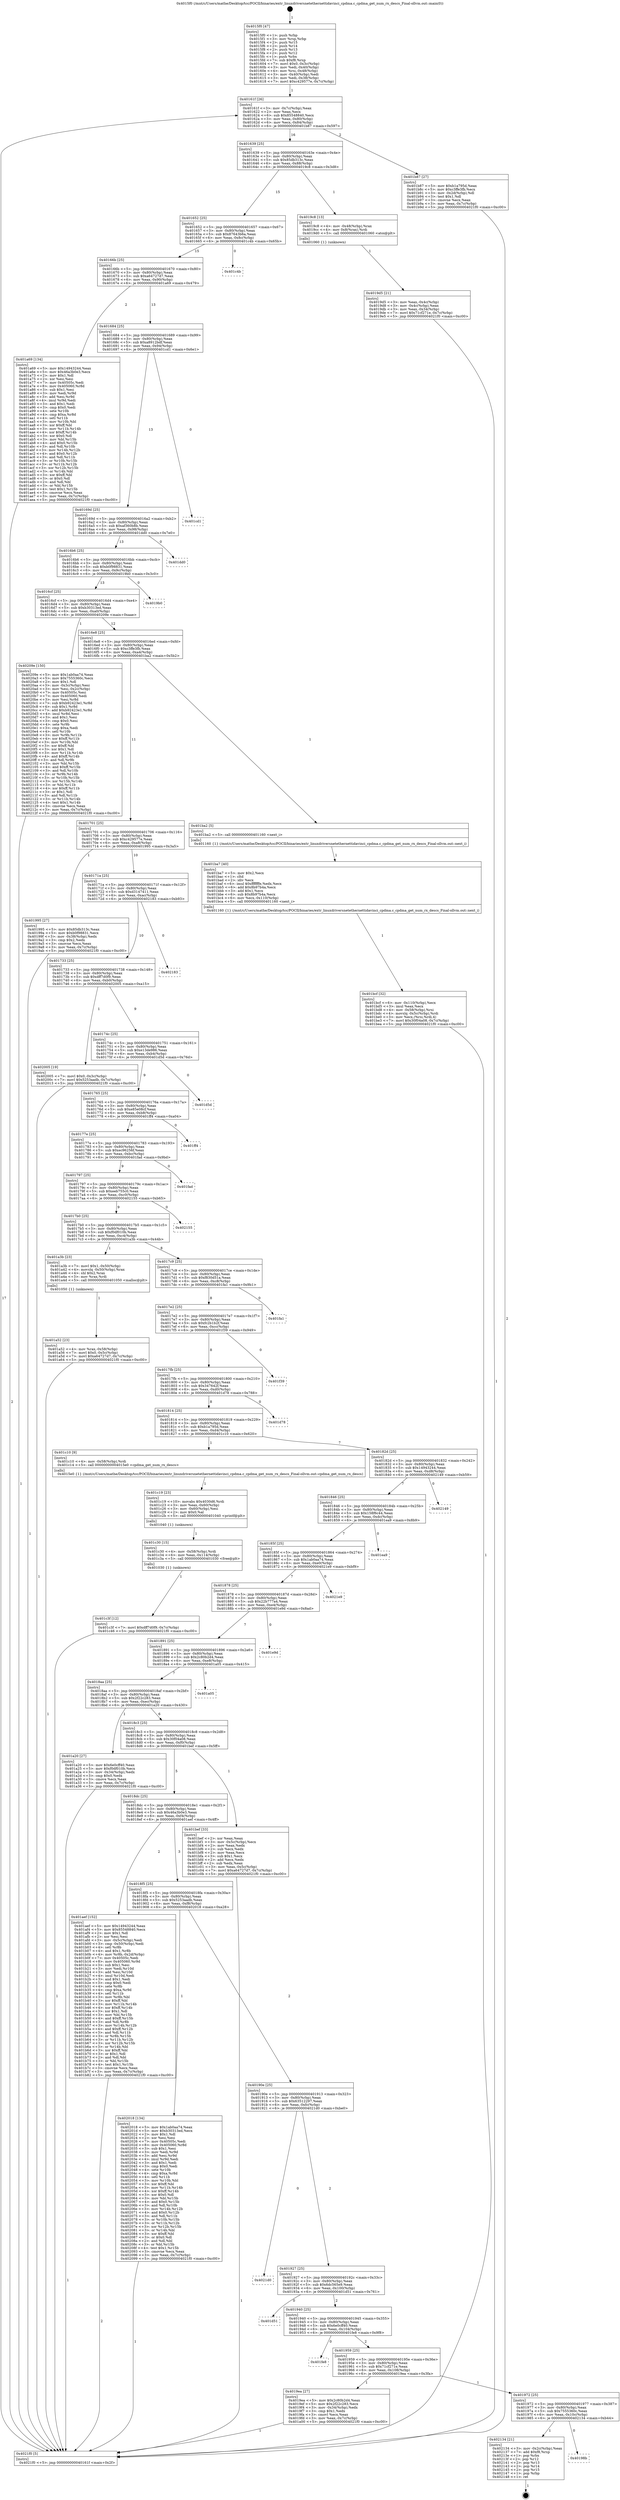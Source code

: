 digraph "0x4015f0" {
  label = "0x4015f0 (/mnt/c/Users/mathe/Desktop/tcc/POCII/binaries/extr_linuxdriversnetethernettidavinci_cpdma.c_cpdma_get_num_rx_descs_Final-ollvm.out::main(0))"
  labelloc = "t"
  node[shape=record]

  Entry [label="",width=0.3,height=0.3,shape=circle,fillcolor=black,style=filled]
  "0x40161f" [label="{
     0x40161f [26]\l
     | [instrs]\l
     &nbsp;&nbsp;0x40161f \<+3\>: mov -0x7c(%rbp),%eax\l
     &nbsp;&nbsp;0x401622 \<+2\>: mov %eax,%ecx\l
     &nbsp;&nbsp;0x401624 \<+6\>: sub $0x85548840,%ecx\l
     &nbsp;&nbsp;0x40162a \<+3\>: mov %eax,-0x80(%rbp)\l
     &nbsp;&nbsp;0x40162d \<+6\>: mov %ecx,-0x84(%rbp)\l
     &nbsp;&nbsp;0x401633 \<+6\>: je 0000000000401b87 \<main+0x597\>\l
  }"]
  "0x401b87" [label="{
     0x401b87 [27]\l
     | [instrs]\l
     &nbsp;&nbsp;0x401b87 \<+5\>: mov $0xb1a795d,%eax\l
     &nbsp;&nbsp;0x401b8c \<+5\>: mov $0xc3ffe3fb,%ecx\l
     &nbsp;&nbsp;0x401b91 \<+3\>: mov -0x2d(%rbp),%dl\l
     &nbsp;&nbsp;0x401b94 \<+3\>: test $0x1,%dl\l
     &nbsp;&nbsp;0x401b97 \<+3\>: cmovne %ecx,%eax\l
     &nbsp;&nbsp;0x401b9a \<+3\>: mov %eax,-0x7c(%rbp)\l
     &nbsp;&nbsp;0x401b9d \<+5\>: jmp 00000000004021f0 \<main+0xc00\>\l
  }"]
  "0x401639" [label="{
     0x401639 [25]\l
     | [instrs]\l
     &nbsp;&nbsp;0x401639 \<+5\>: jmp 000000000040163e \<main+0x4e\>\l
     &nbsp;&nbsp;0x40163e \<+3\>: mov -0x80(%rbp),%eax\l
     &nbsp;&nbsp;0x401641 \<+5\>: sub $0x85db313c,%eax\l
     &nbsp;&nbsp;0x401646 \<+6\>: mov %eax,-0x88(%rbp)\l
     &nbsp;&nbsp;0x40164c \<+6\>: je 00000000004019c8 \<main+0x3d8\>\l
  }"]
  Exit [label="",width=0.3,height=0.3,shape=circle,fillcolor=black,style=filled,peripheries=2]
  "0x4019c8" [label="{
     0x4019c8 [13]\l
     | [instrs]\l
     &nbsp;&nbsp;0x4019c8 \<+4\>: mov -0x48(%rbp),%rax\l
     &nbsp;&nbsp;0x4019cc \<+4\>: mov 0x8(%rax),%rdi\l
     &nbsp;&nbsp;0x4019d0 \<+5\>: call 0000000000401060 \<atoi@plt\>\l
     | [calls]\l
     &nbsp;&nbsp;0x401060 \{1\} (unknown)\l
  }"]
  "0x401652" [label="{
     0x401652 [25]\l
     | [instrs]\l
     &nbsp;&nbsp;0x401652 \<+5\>: jmp 0000000000401657 \<main+0x67\>\l
     &nbsp;&nbsp;0x401657 \<+3\>: mov -0x80(%rbp),%eax\l
     &nbsp;&nbsp;0x40165a \<+5\>: sub $0x87643b6a,%eax\l
     &nbsp;&nbsp;0x40165f \<+6\>: mov %eax,-0x8c(%rbp)\l
     &nbsp;&nbsp;0x401665 \<+6\>: je 0000000000401c4b \<main+0x65b\>\l
  }"]
  "0x40198b" [label="{
     0x40198b\l
  }", style=dashed]
  "0x401c4b" [label="{
     0x401c4b\l
  }", style=dashed]
  "0x40166b" [label="{
     0x40166b [25]\l
     | [instrs]\l
     &nbsp;&nbsp;0x40166b \<+5\>: jmp 0000000000401670 \<main+0x80\>\l
     &nbsp;&nbsp;0x401670 \<+3\>: mov -0x80(%rbp),%eax\l
     &nbsp;&nbsp;0x401673 \<+5\>: sub $0xa64727d7,%eax\l
     &nbsp;&nbsp;0x401678 \<+6\>: mov %eax,-0x90(%rbp)\l
     &nbsp;&nbsp;0x40167e \<+6\>: je 0000000000401a69 \<main+0x479\>\l
  }"]
  "0x402134" [label="{
     0x402134 [21]\l
     | [instrs]\l
     &nbsp;&nbsp;0x402134 \<+3\>: mov -0x2c(%rbp),%eax\l
     &nbsp;&nbsp;0x402137 \<+7\>: add $0xf8,%rsp\l
     &nbsp;&nbsp;0x40213e \<+1\>: pop %rbx\l
     &nbsp;&nbsp;0x40213f \<+2\>: pop %r12\l
     &nbsp;&nbsp;0x402141 \<+2\>: pop %r13\l
     &nbsp;&nbsp;0x402143 \<+2\>: pop %r14\l
     &nbsp;&nbsp;0x402145 \<+2\>: pop %r15\l
     &nbsp;&nbsp;0x402147 \<+1\>: pop %rbp\l
     &nbsp;&nbsp;0x402148 \<+1\>: ret\l
  }"]
  "0x401a69" [label="{
     0x401a69 [134]\l
     | [instrs]\l
     &nbsp;&nbsp;0x401a69 \<+5\>: mov $0x14943244,%eax\l
     &nbsp;&nbsp;0x401a6e \<+5\>: mov $0x46a3b0e3,%ecx\l
     &nbsp;&nbsp;0x401a73 \<+2\>: mov $0x1,%dl\l
     &nbsp;&nbsp;0x401a75 \<+2\>: xor %esi,%esi\l
     &nbsp;&nbsp;0x401a77 \<+7\>: mov 0x40505c,%edi\l
     &nbsp;&nbsp;0x401a7e \<+8\>: mov 0x405060,%r8d\l
     &nbsp;&nbsp;0x401a86 \<+3\>: sub $0x1,%esi\l
     &nbsp;&nbsp;0x401a89 \<+3\>: mov %edi,%r9d\l
     &nbsp;&nbsp;0x401a8c \<+3\>: add %esi,%r9d\l
     &nbsp;&nbsp;0x401a8f \<+4\>: imul %r9d,%edi\l
     &nbsp;&nbsp;0x401a93 \<+3\>: and $0x1,%edi\l
     &nbsp;&nbsp;0x401a96 \<+3\>: cmp $0x0,%edi\l
     &nbsp;&nbsp;0x401a99 \<+4\>: sete %r10b\l
     &nbsp;&nbsp;0x401a9d \<+4\>: cmp $0xa,%r8d\l
     &nbsp;&nbsp;0x401aa1 \<+4\>: setl %r11b\l
     &nbsp;&nbsp;0x401aa5 \<+3\>: mov %r10b,%bl\l
     &nbsp;&nbsp;0x401aa8 \<+3\>: xor $0xff,%bl\l
     &nbsp;&nbsp;0x401aab \<+3\>: mov %r11b,%r14b\l
     &nbsp;&nbsp;0x401aae \<+4\>: xor $0xff,%r14b\l
     &nbsp;&nbsp;0x401ab2 \<+3\>: xor $0x0,%dl\l
     &nbsp;&nbsp;0x401ab5 \<+3\>: mov %bl,%r15b\l
     &nbsp;&nbsp;0x401ab8 \<+4\>: and $0x0,%r15b\l
     &nbsp;&nbsp;0x401abc \<+3\>: and %dl,%r10b\l
     &nbsp;&nbsp;0x401abf \<+3\>: mov %r14b,%r12b\l
     &nbsp;&nbsp;0x401ac2 \<+4\>: and $0x0,%r12b\l
     &nbsp;&nbsp;0x401ac6 \<+3\>: and %dl,%r11b\l
     &nbsp;&nbsp;0x401ac9 \<+3\>: or %r10b,%r15b\l
     &nbsp;&nbsp;0x401acc \<+3\>: or %r11b,%r12b\l
     &nbsp;&nbsp;0x401acf \<+3\>: xor %r12b,%r15b\l
     &nbsp;&nbsp;0x401ad2 \<+3\>: or %r14b,%bl\l
     &nbsp;&nbsp;0x401ad5 \<+3\>: xor $0xff,%bl\l
     &nbsp;&nbsp;0x401ad8 \<+3\>: or $0x0,%dl\l
     &nbsp;&nbsp;0x401adb \<+2\>: and %dl,%bl\l
     &nbsp;&nbsp;0x401add \<+3\>: or %bl,%r15b\l
     &nbsp;&nbsp;0x401ae0 \<+4\>: test $0x1,%r15b\l
     &nbsp;&nbsp;0x401ae4 \<+3\>: cmovne %ecx,%eax\l
     &nbsp;&nbsp;0x401ae7 \<+3\>: mov %eax,-0x7c(%rbp)\l
     &nbsp;&nbsp;0x401aea \<+5\>: jmp 00000000004021f0 \<main+0xc00\>\l
  }"]
  "0x401684" [label="{
     0x401684 [25]\l
     | [instrs]\l
     &nbsp;&nbsp;0x401684 \<+5\>: jmp 0000000000401689 \<main+0x99\>\l
     &nbsp;&nbsp;0x401689 \<+3\>: mov -0x80(%rbp),%eax\l
     &nbsp;&nbsp;0x40168c \<+5\>: sub $0xa8912bdf,%eax\l
     &nbsp;&nbsp;0x401691 \<+6\>: mov %eax,-0x94(%rbp)\l
     &nbsp;&nbsp;0x401697 \<+6\>: je 0000000000401cd1 \<main+0x6e1\>\l
  }"]
  "0x401c3f" [label="{
     0x401c3f [12]\l
     | [instrs]\l
     &nbsp;&nbsp;0x401c3f \<+7\>: movl $0xdff7d0f9,-0x7c(%rbp)\l
     &nbsp;&nbsp;0x401c46 \<+5\>: jmp 00000000004021f0 \<main+0xc00\>\l
  }"]
  "0x401cd1" [label="{
     0x401cd1\l
  }", style=dashed]
  "0x40169d" [label="{
     0x40169d [25]\l
     | [instrs]\l
     &nbsp;&nbsp;0x40169d \<+5\>: jmp 00000000004016a2 \<main+0xb2\>\l
     &nbsp;&nbsp;0x4016a2 \<+3\>: mov -0x80(%rbp),%eax\l
     &nbsp;&nbsp;0x4016a5 \<+5\>: sub $0xaf360b8b,%eax\l
     &nbsp;&nbsp;0x4016aa \<+6\>: mov %eax,-0x98(%rbp)\l
     &nbsp;&nbsp;0x4016b0 \<+6\>: je 0000000000401dd0 \<main+0x7e0\>\l
  }"]
  "0x401c30" [label="{
     0x401c30 [15]\l
     | [instrs]\l
     &nbsp;&nbsp;0x401c30 \<+4\>: mov -0x58(%rbp),%rdi\l
     &nbsp;&nbsp;0x401c34 \<+6\>: mov %eax,-0x114(%rbp)\l
     &nbsp;&nbsp;0x401c3a \<+5\>: call 0000000000401030 \<free@plt\>\l
     | [calls]\l
     &nbsp;&nbsp;0x401030 \{1\} (unknown)\l
  }"]
  "0x401dd0" [label="{
     0x401dd0\l
  }", style=dashed]
  "0x4016b6" [label="{
     0x4016b6 [25]\l
     | [instrs]\l
     &nbsp;&nbsp;0x4016b6 \<+5\>: jmp 00000000004016bb \<main+0xcb\>\l
     &nbsp;&nbsp;0x4016bb \<+3\>: mov -0x80(%rbp),%eax\l
     &nbsp;&nbsp;0x4016be \<+5\>: sub $0xb0f98831,%eax\l
     &nbsp;&nbsp;0x4016c3 \<+6\>: mov %eax,-0x9c(%rbp)\l
     &nbsp;&nbsp;0x4016c9 \<+6\>: je 00000000004019b0 \<main+0x3c0\>\l
  }"]
  "0x401c19" [label="{
     0x401c19 [23]\l
     | [instrs]\l
     &nbsp;&nbsp;0x401c19 \<+10\>: movabs $0x4030d6,%rdi\l
     &nbsp;&nbsp;0x401c23 \<+3\>: mov %eax,-0x60(%rbp)\l
     &nbsp;&nbsp;0x401c26 \<+3\>: mov -0x60(%rbp),%esi\l
     &nbsp;&nbsp;0x401c29 \<+2\>: mov $0x0,%al\l
     &nbsp;&nbsp;0x401c2b \<+5\>: call 0000000000401040 \<printf@plt\>\l
     | [calls]\l
     &nbsp;&nbsp;0x401040 \{1\} (unknown)\l
  }"]
  "0x4019b0" [label="{
     0x4019b0\l
  }", style=dashed]
  "0x4016cf" [label="{
     0x4016cf [25]\l
     | [instrs]\l
     &nbsp;&nbsp;0x4016cf \<+5\>: jmp 00000000004016d4 \<main+0xe4\>\l
     &nbsp;&nbsp;0x4016d4 \<+3\>: mov -0x80(%rbp),%eax\l
     &nbsp;&nbsp;0x4016d7 \<+5\>: sub $0xb30313ed,%eax\l
     &nbsp;&nbsp;0x4016dc \<+6\>: mov %eax,-0xa0(%rbp)\l
     &nbsp;&nbsp;0x4016e2 \<+6\>: je 000000000040209e \<main+0xaae\>\l
  }"]
  "0x401bcf" [label="{
     0x401bcf [32]\l
     | [instrs]\l
     &nbsp;&nbsp;0x401bcf \<+6\>: mov -0x110(%rbp),%ecx\l
     &nbsp;&nbsp;0x401bd5 \<+3\>: imul %eax,%ecx\l
     &nbsp;&nbsp;0x401bd8 \<+4\>: mov -0x58(%rbp),%rsi\l
     &nbsp;&nbsp;0x401bdc \<+4\>: movslq -0x5c(%rbp),%rdi\l
     &nbsp;&nbsp;0x401be0 \<+3\>: mov %ecx,(%rsi,%rdi,4)\l
     &nbsp;&nbsp;0x401be3 \<+7\>: movl $0x30f04a08,-0x7c(%rbp)\l
     &nbsp;&nbsp;0x401bea \<+5\>: jmp 00000000004021f0 \<main+0xc00\>\l
  }"]
  "0x40209e" [label="{
     0x40209e [150]\l
     | [instrs]\l
     &nbsp;&nbsp;0x40209e \<+5\>: mov $0x1ab0aa74,%eax\l
     &nbsp;&nbsp;0x4020a3 \<+5\>: mov $0x7555360c,%ecx\l
     &nbsp;&nbsp;0x4020a8 \<+2\>: mov $0x1,%dl\l
     &nbsp;&nbsp;0x4020aa \<+3\>: mov -0x3c(%rbp),%esi\l
     &nbsp;&nbsp;0x4020ad \<+3\>: mov %esi,-0x2c(%rbp)\l
     &nbsp;&nbsp;0x4020b0 \<+7\>: mov 0x40505c,%esi\l
     &nbsp;&nbsp;0x4020b7 \<+7\>: mov 0x405060,%edi\l
     &nbsp;&nbsp;0x4020be \<+3\>: mov %esi,%r8d\l
     &nbsp;&nbsp;0x4020c1 \<+7\>: sub $0xb92423e1,%r8d\l
     &nbsp;&nbsp;0x4020c8 \<+4\>: sub $0x1,%r8d\l
     &nbsp;&nbsp;0x4020cc \<+7\>: add $0xb92423e1,%r8d\l
     &nbsp;&nbsp;0x4020d3 \<+4\>: imul %r8d,%esi\l
     &nbsp;&nbsp;0x4020d7 \<+3\>: and $0x1,%esi\l
     &nbsp;&nbsp;0x4020da \<+3\>: cmp $0x0,%esi\l
     &nbsp;&nbsp;0x4020dd \<+4\>: sete %r9b\l
     &nbsp;&nbsp;0x4020e1 \<+3\>: cmp $0xa,%edi\l
     &nbsp;&nbsp;0x4020e4 \<+4\>: setl %r10b\l
     &nbsp;&nbsp;0x4020e8 \<+3\>: mov %r9b,%r11b\l
     &nbsp;&nbsp;0x4020eb \<+4\>: xor $0xff,%r11b\l
     &nbsp;&nbsp;0x4020ef \<+3\>: mov %r10b,%bl\l
     &nbsp;&nbsp;0x4020f2 \<+3\>: xor $0xff,%bl\l
     &nbsp;&nbsp;0x4020f5 \<+3\>: xor $0x1,%dl\l
     &nbsp;&nbsp;0x4020f8 \<+3\>: mov %r11b,%r14b\l
     &nbsp;&nbsp;0x4020fb \<+4\>: and $0xff,%r14b\l
     &nbsp;&nbsp;0x4020ff \<+3\>: and %dl,%r9b\l
     &nbsp;&nbsp;0x402102 \<+3\>: mov %bl,%r15b\l
     &nbsp;&nbsp;0x402105 \<+4\>: and $0xff,%r15b\l
     &nbsp;&nbsp;0x402109 \<+3\>: and %dl,%r10b\l
     &nbsp;&nbsp;0x40210c \<+3\>: or %r9b,%r14b\l
     &nbsp;&nbsp;0x40210f \<+3\>: or %r10b,%r15b\l
     &nbsp;&nbsp;0x402112 \<+3\>: xor %r15b,%r14b\l
     &nbsp;&nbsp;0x402115 \<+3\>: or %bl,%r11b\l
     &nbsp;&nbsp;0x402118 \<+4\>: xor $0xff,%r11b\l
     &nbsp;&nbsp;0x40211c \<+3\>: or $0x1,%dl\l
     &nbsp;&nbsp;0x40211f \<+3\>: and %dl,%r11b\l
     &nbsp;&nbsp;0x402122 \<+3\>: or %r11b,%r14b\l
     &nbsp;&nbsp;0x402125 \<+4\>: test $0x1,%r14b\l
     &nbsp;&nbsp;0x402129 \<+3\>: cmovne %ecx,%eax\l
     &nbsp;&nbsp;0x40212c \<+3\>: mov %eax,-0x7c(%rbp)\l
     &nbsp;&nbsp;0x40212f \<+5\>: jmp 00000000004021f0 \<main+0xc00\>\l
  }"]
  "0x4016e8" [label="{
     0x4016e8 [25]\l
     | [instrs]\l
     &nbsp;&nbsp;0x4016e8 \<+5\>: jmp 00000000004016ed \<main+0xfd\>\l
     &nbsp;&nbsp;0x4016ed \<+3\>: mov -0x80(%rbp),%eax\l
     &nbsp;&nbsp;0x4016f0 \<+5\>: sub $0xc3ffe3fb,%eax\l
     &nbsp;&nbsp;0x4016f5 \<+6\>: mov %eax,-0xa4(%rbp)\l
     &nbsp;&nbsp;0x4016fb \<+6\>: je 0000000000401ba2 \<main+0x5b2\>\l
  }"]
  "0x401ba7" [label="{
     0x401ba7 [40]\l
     | [instrs]\l
     &nbsp;&nbsp;0x401ba7 \<+5\>: mov $0x2,%ecx\l
     &nbsp;&nbsp;0x401bac \<+1\>: cltd\l
     &nbsp;&nbsp;0x401bad \<+2\>: idiv %ecx\l
     &nbsp;&nbsp;0x401baf \<+6\>: imul $0xfffffffe,%edx,%ecx\l
     &nbsp;&nbsp;0x401bb5 \<+6\>: add $0x8b97b4a,%ecx\l
     &nbsp;&nbsp;0x401bbb \<+3\>: add $0x1,%ecx\l
     &nbsp;&nbsp;0x401bbe \<+6\>: sub $0x8b97b4a,%ecx\l
     &nbsp;&nbsp;0x401bc4 \<+6\>: mov %ecx,-0x110(%rbp)\l
     &nbsp;&nbsp;0x401bca \<+5\>: call 0000000000401160 \<next_i\>\l
     | [calls]\l
     &nbsp;&nbsp;0x401160 \{1\} (/mnt/c/Users/mathe/Desktop/tcc/POCII/binaries/extr_linuxdriversnetethernettidavinci_cpdma.c_cpdma_get_num_rx_descs_Final-ollvm.out::next_i)\l
  }"]
  "0x401ba2" [label="{
     0x401ba2 [5]\l
     | [instrs]\l
     &nbsp;&nbsp;0x401ba2 \<+5\>: call 0000000000401160 \<next_i\>\l
     | [calls]\l
     &nbsp;&nbsp;0x401160 \{1\} (/mnt/c/Users/mathe/Desktop/tcc/POCII/binaries/extr_linuxdriversnetethernettidavinci_cpdma.c_cpdma_get_num_rx_descs_Final-ollvm.out::next_i)\l
  }"]
  "0x401701" [label="{
     0x401701 [25]\l
     | [instrs]\l
     &nbsp;&nbsp;0x401701 \<+5\>: jmp 0000000000401706 \<main+0x116\>\l
     &nbsp;&nbsp;0x401706 \<+3\>: mov -0x80(%rbp),%eax\l
     &nbsp;&nbsp;0x401709 \<+5\>: sub $0xc429577e,%eax\l
     &nbsp;&nbsp;0x40170e \<+6\>: mov %eax,-0xa8(%rbp)\l
     &nbsp;&nbsp;0x401714 \<+6\>: je 0000000000401995 \<main+0x3a5\>\l
  }"]
  "0x401a52" [label="{
     0x401a52 [23]\l
     | [instrs]\l
     &nbsp;&nbsp;0x401a52 \<+4\>: mov %rax,-0x58(%rbp)\l
     &nbsp;&nbsp;0x401a56 \<+7\>: movl $0x0,-0x5c(%rbp)\l
     &nbsp;&nbsp;0x401a5d \<+7\>: movl $0xa64727d7,-0x7c(%rbp)\l
     &nbsp;&nbsp;0x401a64 \<+5\>: jmp 00000000004021f0 \<main+0xc00\>\l
  }"]
  "0x401995" [label="{
     0x401995 [27]\l
     | [instrs]\l
     &nbsp;&nbsp;0x401995 \<+5\>: mov $0x85db313c,%eax\l
     &nbsp;&nbsp;0x40199a \<+5\>: mov $0xb0f98831,%ecx\l
     &nbsp;&nbsp;0x40199f \<+3\>: mov -0x38(%rbp),%edx\l
     &nbsp;&nbsp;0x4019a2 \<+3\>: cmp $0x2,%edx\l
     &nbsp;&nbsp;0x4019a5 \<+3\>: cmovne %ecx,%eax\l
     &nbsp;&nbsp;0x4019a8 \<+3\>: mov %eax,-0x7c(%rbp)\l
     &nbsp;&nbsp;0x4019ab \<+5\>: jmp 00000000004021f0 \<main+0xc00\>\l
  }"]
  "0x40171a" [label="{
     0x40171a [25]\l
     | [instrs]\l
     &nbsp;&nbsp;0x40171a \<+5\>: jmp 000000000040171f \<main+0x12f\>\l
     &nbsp;&nbsp;0x40171f \<+3\>: mov -0x80(%rbp),%eax\l
     &nbsp;&nbsp;0x401722 \<+5\>: sub $0xd3147411,%eax\l
     &nbsp;&nbsp;0x401727 \<+6\>: mov %eax,-0xac(%rbp)\l
     &nbsp;&nbsp;0x40172d \<+6\>: je 0000000000402183 \<main+0xb93\>\l
  }"]
  "0x4021f0" [label="{
     0x4021f0 [5]\l
     | [instrs]\l
     &nbsp;&nbsp;0x4021f0 \<+5\>: jmp 000000000040161f \<main+0x2f\>\l
  }"]
  "0x4015f0" [label="{
     0x4015f0 [47]\l
     | [instrs]\l
     &nbsp;&nbsp;0x4015f0 \<+1\>: push %rbp\l
     &nbsp;&nbsp;0x4015f1 \<+3\>: mov %rsp,%rbp\l
     &nbsp;&nbsp;0x4015f4 \<+2\>: push %r15\l
     &nbsp;&nbsp;0x4015f6 \<+2\>: push %r14\l
     &nbsp;&nbsp;0x4015f8 \<+2\>: push %r13\l
     &nbsp;&nbsp;0x4015fa \<+2\>: push %r12\l
     &nbsp;&nbsp;0x4015fc \<+1\>: push %rbx\l
     &nbsp;&nbsp;0x4015fd \<+7\>: sub $0xf8,%rsp\l
     &nbsp;&nbsp;0x401604 \<+7\>: movl $0x0,-0x3c(%rbp)\l
     &nbsp;&nbsp;0x40160b \<+3\>: mov %edi,-0x40(%rbp)\l
     &nbsp;&nbsp;0x40160e \<+4\>: mov %rsi,-0x48(%rbp)\l
     &nbsp;&nbsp;0x401612 \<+3\>: mov -0x40(%rbp),%edi\l
     &nbsp;&nbsp;0x401615 \<+3\>: mov %edi,-0x38(%rbp)\l
     &nbsp;&nbsp;0x401618 \<+7\>: movl $0xc429577e,-0x7c(%rbp)\l
  }"]
  "0x4019d5" [label="{
     0x4019d5 [21]\l
     | [instrs]\l
     &nbsp;&nbsp;0x4019d5 \<+3\>: mov %eax,-0x4c(%rbp)\l
     &nbsp;&nbsp;0x4019d8 \<+3\>: mov -0x4c(%rbp),%eax\l
     &nbsp;&nbsp;0x4019db \<+3\>: mov %eax,-0x34(%rbp)\l
     &nbsp;&nbsp;0x4019de \<+7\>: movl $0x71cf271e,-0x7c(%rbp)\l
     &nbsp;&nbsp;0x4019e5 \<+5\>: jmp 00000000004021f0 \<main+0xc00\>\l
  }"]
  "0x401972" [label="{
     0x401972 [25]\l
     | [instrs]\l
     &nbsp;&nbsp;0x401972 \<+5\>: jmp 0000000000401977 \<main+0x387\>\l
     &nbsp;&nbsp;0x401977 \<+3\>: mov -0x80(%rbp),%eax\l
     &nbsp;&nbsp;0x40197a \<+5\>: sub $0x7555360c,%eax\l
     &nbsp;&nbsp;0x40197f \<+6\>: mov %eax,-0x10c(%rbp)\l
     &nbsp;&nbsp;0x401985 \<+6\>: je 0000000000402134 \<main+0xb44\>\l
  }"]
  "0x402183" [label="{
     0x402183\l
  }", style=dashed]
  "0x401733" [label="{
     0x401733 [25]\l
     | [instrs]\l
     &nbsp;&nbsp;0x401733 \<+5\>: jmp 0000000000401738 \<main+0x148\>\l
     &nbsp;&nbsp;0x401738 \<+3\>: mov -0x80(%rbp),%eax\l
     &nbsp;&nbsp;0x40173b \<+5\>: sub $0xdff7d0f9,%eax\l
     &nbsp;&nbsp;0x401740 \<+6\>: mov %eax,-0xb0(%rbp)\l
     &nbsp;&nbsp;0x401746 \<+6\>: je 0000000000402005 \<main+0xa15\>\l
  }"]
  "0x4019ea" [label="{
     0x4019ea [27]\l
     | [instrs]\l
     &nbsp;&nbsp;0x4019ea \<+5\>: mov $0x2c80b2d4,%eax\l
     &nbsp;&nbsp;0x4019ef \<+5\>: mov $0x2f22c283,%ecx\l
     &nbsp;&nbsp;0x4019f4 \<+3\>: mov -0x34(%rbp),%edx\l
     &nbsp;&nbsp;0x4019f7 \<+3\>: cmp $0x1,%edx\l
     &nbsp;&nbsp;0x4019fa \<+3\>: cmovl %ecx,%eax\l
     &nbsp;&nbsp;0x4019fd \<+3\>: mov %eax,-0x7c(%rbp)\l
     &nbsp;&nbsp;0x401a00 \<+5\>: jmp 00000000004021f0 \<main+0xc00\>\l
  }"]
  "0x402005" [label="{
     0x402005 [19]\l
     | [instrs]\l
     &nbsp;&nbsp;0x402005 \<+7\>: movl $0x0,-0x3c(%rbp)\l
     &nbsp;&nbsp;0x40200c \<+7\>: movl $0x5253aadb,-0x7c(%rbp)\l
     &nbsp;&nbsp;0x402013 \<+5\>: jmp 00000000004021f0 \<main+0xc00\>\l
  }"]
  "0x40174c" [label="{
     0x40174c [25]\l
     | [instrs]\l
     &nbsp;&nbsp;0x40174c \<+5\>: jmp 0000000000401751 \<main+0x161\>\l
     &nbsp;&nbsp;0x401751 \<+3\>: mov -0x80(%rbp),%eax\l
     &nbsp;&nbsp;0x401754 \<+5\>: sub $0xe13de986,%eax\l
     &nbsp;&nbsp;0x401759 \<+6\>: mov %eax,-0xb4(%rbp)\l
     &nbsp;&nbsp;0x40175f \<+6\>: je 0000000000401d5d \<main+0x76d\>\l
  }"]
  "0x401959" [label="{
     0x401959 [25]\l
     | [instrs]\l
     &nbsp;&nbsp;0x401959 \<+5\>: jmp 000000000040195e \<main+0x36e\>\l
     &nbsp;&nbsp;0x40195e \<+3\>: mov -0x80(%rbp),%eax\l
     &nbsp;&nbsp;0x401961 \<+5\>: sub $0x71cf271e,%eax\l
     &nbsp;&nbsp;0x401966 \<+6\>: mov %eax,-0x108(%rbp)\l
     &nbsp;&nbsp;0x40196c \<+6\>: je 00000000004019ea \<main+0x3fa\>\l
  }"]
  "0x401d5d" [label="{
     0x401d5d\l
  }", style=dashed]
  "0x401765" [label="{
     0x401765 [25]\l
     | [instrs]\l
     &nbsp;&nbsp;0x401765 \<+5\>: jmp 000000000040176a \<main+0x17a\>\l
     &nbsp;&nbsp;0x40176a \<+3\>: mov -0x80(%rbp),%eax\l
     &nbsp;&nbsp;0x40176d \<+5\>: sub $0xe85e08cf,%eax\l
     &nbsp;&nbsp;0x401772 \<+6\>: mov %eax,-0xb8(%rbp)\l
     &nbsp;&nbsp;0x401778 \<+6\>: je 0000000000401ff4 \<main+0xa04\>\l
  }"]
  "0x401fe8" [label="{
     0x401fe8\l
  }", style=dashed]
  "0x401ff4" [label="{
     0x401ff4\l
  }", style=dashed]
  "0x40177e" [label="{
     0x40177e [25]\l
     | [instrs]\l
     &nbsp;&nbsp;0x40177e \<+5\>: jmp 0000000000401783 \<main+0x193\>\l
     &nbsp;&nbsp;0x401783 \<+3\>: mov -0x80(%rbp),%eax\l
     &nbsp;&nbsp;0x401786 \<+5\>: sub $0xec96256f,%eax\l
     &nbsp;&nbsp;0x40178b \<+6\>: mov %eax,-0xbc(%rbp)\l
     &nbsp;&nbsp;0x401791 \<+6\>: je 0000000000401fad \<main+0x9bd\>\l
  }"]
  "0x401940" [label="{
     0x401940 [25]\l
     | [instrs]\l
     &nbsp;&nbsp;0x401940 \<+5\>: jmp 0000000000401945 \<main+0x355\>\l
     &nbsp;&nbsp;0x401945 \<+3\>: mov -0x80(%rbp),%eax\l
     &nbsp;&nbsp;0x401948 \<+5\>: sub $0x6e0cff40,%eax\l
     &nbsp;&nbsp;0x40194d \<+6\>: mov %eax,-0x104(%rbp)\l
     &nbsp;&nbsp;0x401953 \<+6\>: je 0000000000401fe8 \<main+0x9f8\>\l
  }"]
  "0x401fad" [label="{
     0x401fad\l
  }", style=dashed]
  "0x401797" [label="{
     0x401797 [25]\l
     | [instrs]\l
     &nbsp;&nbsp;0x401797 \<+5\>: jmp 000000000040179c \<main+0x1ac\>\l
     &nbsp;&nbsp;0x40179c \<+3\>: mov -0x80(%rbp),%eax\l
     &nbsp;&nbsp;0x40179f \<+5\>: sub $0xeeb755c0,%eax\l
     &nbsp;&nbsp;0x4017a4 \<+6\>: mov %eax,-0xc0(%rbp)\l
     &nbsp;&nbsp;0x4017aa \<+6\>: je 0000000000402155 \<main+0xb65\>\l
  }"]
  "0x401d51" [label="{
     0x401d51\l
  }", style=dashed]
  "0x402155" [label="{
     0x402155\l
  }", style=dashed]
  "0x4017b0" [label="{
     0x4017b0 [25]\l
     | [instrs]\l
     &nbsp;&nbsp;0x4017b0 \<+5\>: jmp 00000000004017b5 \<main+0x1c5\>\l
     &nbsp;&nbsp;0x4017b5 \<+3\>: mov -0x80(%rbp),%eax\l
     &nbsp;&nbsp;0x4017b8 \<+5\>: sub $0xf0df010b,%eax\l
     &nbsp;&nbsp;0x4017bd \<+6\>: mov %eax,-0xc4(%rbp)\l
     &nbsp;&nbsp;0x4017c3 \<+6\>: je 0000000000401a3b \<main+0x44b\>\l
  }"]
  "0x401927" [label="{
     0x401927 [25]\l
     | [instrs]\l
     &nbsp;&nbsp;0x401927 \<+5\>: jmp 000000000040192c \<main+0x33c\>\l
     &nbsp;&nbsp;0x40192c \<+3\>: mov -0x80(%rbp),%eax\l
     &nbsp;&nbsp;0x40192f \<+5\>: sub $0x6dc565e9,%eax\l
     &nbsp;&nbsp;0x401934 \<+6\>: mov %eax,-0x100(%rbp)\l
     &nbsp;&nbsp;0x40193a \<+6\>: je 0000000000401d51 \<main+0x761\>\l
  }"]
  "0x401a3b" [label="{
     0x401a3b [23]\l
     | [instrs]\l
     &nbsp;&nbsp;0x401a3b \<+7\>: movl $0x1,-0x50(%rbp)\l
     &nbsp;&nbsp;0x401a42 \<+4\>: movslq -0x50(%rbp),%rax\l
     &nbsp;&nbsp;0x401a46 \<+4\>: shl $0x2,%rax\l
     &nbsp;&nbsp;0x401a4a \<+3\>: mov %rax,%rdi\l
     &nbsp;&nbsp;0x401a4d \<+5\>: call 0000000000401050 \<malloc@plt\>\l
     | [calls]\l
     &nbsp;&nbsp;0x401050 \{1\} (unknown)\l
  }"]
  "0x4017c9" [label="{
     0x4017c9 [25]\l
     | [instrs]\l
     &nbsp;&nbsp;0x4017c9 \<+5\>: jmp 00000000004017ce \<main+0x1de\>\l
     &nbsp;&nbsp;0x4017ce \<+3\>: mov -0x80(%rbp),%eax\l
     &nbsp;&nbsp;0x4017d1 \<+5\>: sub $0xf830d51a,%eax\l
     &nbsp;&nbsp;0x4017d6 \<+6\>: mov %eax,-0xc8(%rbp)\l
     &nbsp;&nbsp;0x4017dc \<+6\>: je 0000000000401fa1 \<main+0x9b1\>\l
  }"]
  "0x4021d0" [label="{
     0x4021d0\l
  }", style=dashed]
  "0x401fa1" [label="{
     0x401fa1\l
  }", style=dashed]
  "0x4017e2" [label="{
     0x4017e2 [25]\l
     | [instrs]\l
     &nbsp;&nbsp;0x4017e2 \<+5\>: jmp 00000000004017e7 \<main+0x1f7\>\l
     &nbsp;&nbsp;0x4017e7 \<+3\>: mov -0x80(%rbp),%eax\l
     &nbsp;&nbsp;0x4017ea \<+5\>: sub $0xfc2b1b2f,%eax\l
     &nbsp;&nbsp;0x4017ef \<+6\>: mov %eax,-0xcc(%rbp)\l
     &nbsp;&nbsp;0x4017f5 \<+6\>: je 0000000000401f39 \<main+0x949\>\l
  }"]
  "0x40190e" [label="{
     0x40190e [25]\l
     | [instrs]\l
     &nbsp;&nbsp;0x40190e \<+5\>: jmp 0000000000401913 \<main+0x323\>\l
     &nbsp;&nbsp;0x401913 \<+3\>: mov -0x80(%rbp),%eax\l
     &nbsp;&nbsp;0x401916 \<+5\>: sub $0x63512297,%eax\l
     &nbsp;&nbsp;0x40191b \<+6\>: mov %eax,-0xfc(%rbp)\l
     &nbsp;&nbsp;0x401921 \<+6\>: je 00000000004021d0 \<main+0xbe0\>\l
  }"]
  "0x401f39" [label="{
     0x401f39\l
  }", style=dashed]
  "0x4017fb" [label="{
     0x4017fb [25]\l
     | [instrs]\l
     &nbsp;&nbsp;0x4017fb \<+5\>: jmp 0000000000401800 \<main+0x210\>\l
     &nbsp;&nbsp;0x401800 \<+3\>: mov -0x80(%rbp),%eax\l
     &nbsp;&nbsp;0x401803 \<+5\>: sub $0x347642f,%eax\l
     &nbsp;&nbsp;0x401808 \<+6\>: mov %eax,-0xd0(%rbp)\l
     &nbsp;&nbsp;0x40180e \<+6\>: je 0000000000401d78 \<main+0x788\>\l
  }"]
  "0x402018" [label="{
     0x402018 [134]\l
     | [instrs]\l
     &nbsp;&nbsp;0x402018 \<+5\>: mov $0x1ab0aa74,%eax\l
     &nbsp;&nbsp;0x40201d \<+5\>: mov $0xb30313ed,%ecx\l
     &nbsp;&nbsp;0x402022 \<+2\>: mov $0x1,%dl\l
     &nbsp;&nbsp;0x402024 \<+2\>: xor %esi,%esi\l
     &nbsp;&nbsp;0x402026 \<+7\>: mov 0x40505c,%edi\l
     &nbsp;&nbsp;0x40202d \<+8\>: mov 0x405060,%r8d\l
     &nbsp;&nbsp;0x402035 \<+3\>: sub $0x1,%esi\l
     &nbsp;&nbsp;0x402038 \<+3\>: mov %edi,%r9d\l
     &nbsp;&nbsp;0x40203b \<+3\>: add %esi,%r9d\l
     &nbsp;&nbsp;0x40203e \<+4\>: imul %r9d,%edi\l
     &nbsp;&nbsp;0x402042 \<+3\>: and $0x1,%edi\l
     &nbsp;&nbsp;0x402045 \<+3\>: cmp $0x0,%edi\l
     &nbsp;&nbsp;0x402048 \<+4\>: sete %r10b\l
     &nbsp;&nbsp;0x40204c \<+4\>: cmp $0xa,%r8d\l
     &nbsp;&nbsp;0x402050 \<+4\>: setl %r11b\l
     &nbsp;&nbsp;0x402054 \<+3\>: mov %r10b,%bl\l
     &nbsp;&nbsp;0x402057 \<+3\>: xor $0xff,%bl\l
     &nbsp;&nbsp;0x40205a \<+3\>: mov %r11b,%r14b\l
     &nbsp;&nbsp;0x40205d \<+4\>: xor $0xff,%r14b\l
     &nbsp;&nbsp;0x402061 \<+3\>: xor $0x0,%dl\l
     &nbsp;&nbsp;0x402064 \<+3\>: mov %bl,%r15b\l
     &nbsp;&nbsp;0x402067 \<+4\>: and $0x0,%r15b\l
     &nbsp;&nbsp;0x40206b \<+3\>: and %dl,%r10b\l
     &nbsp;&nbsp;0x40206e \<+3\>: mov %r14b,%r12b\l
     &nbsp;&nbsp;0x402071 \<+4\>: and $0x0,%r12b\l
     &nbsp;&nbsp;0x402075 \<+3\>: and %dl,%r11b\l
     &nbsp;&nbsp;0x402078 \<+3\>: or %r10b,%r15b\l
     &nbsp;&nbsp;0x40207b \<+3\>: or %r11b,%r12b\l
     &nbsp;&nbsp;0x40207e \<+3\>: xor %r12b,%r15b\l
     &nbsp;&nbsp;0x402081 \<+3\>: or %r14b,%bl\l
     &nbsp;&nbsp;0x402084 \<+3\>: xor $0xff,%bl\l
     &nbsp;&nbsp;0x402087 \<+3\>: or $0x0,%dl\l
     &nbsp;&nbsp;0x40208a \<+2\>: and %dl,%bl\l
     &nbsp;&nbsp;0x40208c \<+3\>: or %bl,%r15b\l
     &nbsp;&nbsp;0x40208f \<+4\>: test $0x1,%r15b\l
     &nbsp;&nbsp;0x402093 \<+3\>: cmovne %ecx,%eax\l
     &nbsp;&nbsp;0x402096 \<+3\>: mov %eax,-0x7c(%rbp)\l
     &nbsp;&nbsp;0x402099 \<+5\>: jmp 00000000004021f0 \<main+0xc00\>\l
  }"]
  "0x401d78" [label="{
     0x401d78\l
  }", style=dashed]
  "0x401814" [label="{
     0x401814 [25]\l
     | [instrs]\l
     &nbsp;&nbsp;0x401814 \<+5\>: jmp 0000000000401819 \<main+0x229\>\l
     &nbsp;&nbsp;0x401819 \<+3\>: mov -0x80(%rbp),%eax\l
     &nbsp;&nbsp;0x40181c \<+5\>: sub $0xb1a795d,%eax\l
     &nbsp;&nbsp;0x401821 \<+6\>: mov %eax,-0xd4(%rbp)\l
     &nbsp;&nbsp;0x401827 \<+6\>: je 0000000000401c10 \<main+0x620\>\l
  }"]
  "0x4018f5" [label="{
     0x4018f5 [25]\l
     | [instrs]\l
     &nbsp;&nbsp;0x4018f5 \<+5\>: jmp 00000000004018fa \<main+0x30a\>\l
     &nbsp;&nbsp;0x4018fa \<+3\>: mov -0x80(%rbp),%eax\l
     &nbsp;&nbsp;0x4018fd \<+5\>: sub $0x5253aadb,%eax\l
     &nbsp;&nbsp;0x401902 \<+6\>: mov %eax,-0xf8(%rbp)\l
     &nbsp;&nbsp;0x401908 \<+6\>: je 0000000000402018 \<main+0xa28\>\l
  }"]
  "0x401c10" [label="{
     0x401c10 [9]\l
     | [instrs]\l
     &nbsp;&nbsp;0x401c10 \<+4\>: mov -0x58(%rbp),%rdi\l
     &nbsp;&nbsp;0x401c14 \<+5\>: call 00000000004015e0 \<cpdma_get_num_rx_descs\>\l
     | [calls]\l
     &nbsp;&nbsp;0x4015e0 \{1\} (/mnt/c/Users/mathe/Desktop/tcc/POCII/binaries/extr_linuxdriversnetethernettidavinci_cpdma.c_cpdma_get_num_rx_descs_Final-ollvm.out::cpdma_get_num_rx_descs)\l
  }"]
  "0x40182d" [label="{
     0x40182d [25]\l
     | [instrs]\l
     &nbsp;&nbsp;0x40182d \<+5\>: jmp 0000000000401832 \<main+0x242\>\l
     &nbsp;&nbsp;0x401832 \<+3\>: mov -0x80(%rbp),%eax\l
     &nbsp;&nbsp;0x401835 \<+5\>: sub $0x14943244,%eax\l
     &nbsp;&nbsp;0x40183a \<+6\>: mov %eax,-0xd8(%rbp)\l
     &nbsp;&nbsp;0x401840 \<+6\>: je 0000000000402149 \<main+0xb59\>\l
  }"]
  "0x401aef" [label="{
     0x401aef [152]\l
     | [instrs]\l
     &nbsp;&nbsp;0x401aef \<+5\>: mov $0x14943244,%eax\l
     &nbsp;&nbsp;0x401af4 \<+5\>: mov $0x85548840,%ecx\l
     &nbsp;&nbsp;0x401af9 \<+2\>: mov $0x1,%dl\l
     &nbsp;&nbsp;0x401afb \<+2\>: xor %esi,%esi\l
     &nbsp;&nbsp;0x401afd \<+3\>: mov -0x5c(%rbp),%edi\l
     &nbsp;&nbsp;0x401b00 \<+3\>: cmp -0x50(%rbp),%edi\l
     &nbsp;&nbsp;0x401b03 \<+4\>: setl %r8b\l
     &nbsp;&nbsp;0x401b07 \<+4\>: and $0x1,%r8b\l
     &nbsp;&nbsp;0x401b0b \<+4\>: mov %r8b,-0x2d(%rbp)\l
     &nbsp;&nbsp;0x401b0f \<+7\>: mov 0x40505c,%edi\l
     &nbsp;&nbsp;0x401b16 \<+8\>: mov 0x405060,%r9d\l
     &nbsp;&nbsp;0x401b1e \<+3\>: sub $0x1,%esi\l
     &nbsp;&nbsp;0x401b21 \<+3\>: mov %edi,%r10d\l
     &nbsp;&nbsp;0x401b24 \<+3\>: add %esi,%r10d\l
     &nbsp;&nbsp;0x401b27 \<+4\>: imul %r10d,%edi\l
     &nbsp;&nbsp;0x401b2b \<+3\>: and $0x1,%edi\l
     &nbsp;&nbsp;0x401b2e \<+3\>: cmp $0x0,%edi\l
     &nbsp;&nbsp;0x401b31 \<+4\>: sete %r8b\l
     &nbsp;&nbsp;0x401b35 \<+4\>: cmp $0xa,%r9d\l
     &nbsp;&nbsp;0x401b39 \<+4\>: setl %r11b\l
     &nbsp;&nbsp;0x401b3d \<+3\>: mov %r8b,%bl\l
     &nbsp;&nbsp;0x401b40 \<+3\>: xor $0xff,%bl\l
     &nbsp;&nbsp;0x401b43 \<+3\>: mov %r11b,%r14b\l
     &nbsp;&nbsp;0x401b46 \<+4\>: xor $0xff,%r14b\l
     &nbsp;&nbsp;0x401b4a \<+3\>: xor $0x1,%dl\l
     &nbsp;&nbsp;0x401b4d \<+3\>: mov %bl,%r15b\l
     &nbsp;&nbsp;0x401b50 \<+4\>: and $0xff,%r15b\l
     &nbsp;&nbsp;0x401b54 \<+3\>: and %dl,%r8b\l
     &nbsp;&nbsp;0x401b57 \<+3\>: mov %r14b,%r12b\l
     &nbsp;&nbsp;0x401b5a \<+4\>: and $0xff,%r12b\l
     &nbsp;&nbsp;0x401b5e \<+3\>: and %dl,%r11b\l
     &nbsp;&nbsp;0x401b61 \<+3\>: or %r8b,%r15b\l
     &nbsp;&nbsp;0x401b64 \<+3\>: or %r11b,%r12b\l
     &nbsp;&nbsp;0x401b67 \<+3\>: xor %r12b,%r15b\l
     &nbsp;&nbsp;0x401b6a \<+3\>: or %r14b,%bl\l
     &nbsp;&nbsp;0x401b6d \<+3\>: xor $0xff,%bl\l
     &nbsp;&nbsp;0x401b70 \<+3\>: or $0x1,%dl\l
     &nbsp;&nbsp;0x401b73 \<+2\>: and %dl,%bl\l
     &nbsp;&nbsp;0x401b75 \<+3\>: or %bl,%r15b\l
     &nbsp;&nbsp;0x401b78 \<+4\>: test $0x1,%r15b\l
     &nbsp;&nbsp;0x401b7c \<+3\>: cmovne %ecx,%eax\l
     &nbsp;&nbsp;0x401b7f \<+3\>: mov %eax,-0x7c(%rbp)\l
     &nbsp;&nbsp;0x401b82 \<+5\>: jmp 00000000004021f0 \<main+0xc00\>\l
  }"]
  "0x402149" [label="{
     0x402149\l
  }", style=dashed]
  "0x401846" [label="{
     0x401846 [25]\l
     | [instrs]\l
     &nbsp;&nbsp;0x401846 \<+5\>: jmp 000000000040184b \<main+0x25b\>\l
     &nbsp;&nbsp;0x40184b \<+3\>: mov -0x80(%rbp),%eax\l
     &nbsp;&nbsp;0x40184e \<+5\>: sub $0x158f6c44,%eax\l
     &nbsp;&nbsp;0x401853 \<+6\>: mov %eax,-0xdc(%rbp)\l
     &nbsp;&nbsp;0x401859 \<+6\>: je 0000000000401ea9 \<main+0x8b9\>\l
  }"]
  "0x4018dc" [label="{
     0x4018dc [25]\l
     | [instrs]\l
     &nbsp;&nbsp;0x4018dc \<+5\>: jmp 00000000004018e1 \<main+0x2f1\>\l
     &nbsp;&nbsp;0x4018e1 \<+3\>: mov -0x80(%rbp),%eax\l
     &nbsp;&nbsp;0x4018e4 \<+5\>: sub $0x46a3b0e3,%eax\l
     &nbsp;&nbsp;0x4018e9 \<+6\>: mov %eax,-0xf4(%rbp)\l
     &nbsp;&nbsp;0x4018ef \<+6\>: je 0000000000401aef \<main+0x4ff\>\l
  }"]
  "0x401ea9" [label="{
     0x401ea9\l
  }", style=dashed]
  "0x40185f" [label="{
     0x40185f [25]\l
     | [instrs]\l
     &nbsp;&nbsp;0x40185f \<+5\>: jmp 0000000000401864 \<main+0x274\>\l
     &nbsp;&nbsp;0x401864 \<+3\>: mov -0x80(%rbp),%eax\l
     &nbsp;&nbsp;0x401867 \<+5\>: sub $0x1ab0aa74,%eax\l
     &nbsp;&nbsp;0x40186c \<+6\>: mov %eax,-0xe0(%rbp)\l
     &nbsp;&nbsp;0x401872 \<+6\>: je 00000000004021e9 \<main+0xbf9\>\l
  }"]
  "0x401bef" [label="{
     0x401bef [33]\l
     | [instrs]\l
     &nbsp;&nbsp;0x401bef \<+2\>: xor %eax,%eax\l
     &nbsp;&nbsp;0x401bf1 \<+3\>: mov -0x5c(%rbp),%ecx\l
     &nbsp;&nbsp;0x401bf4 \<+2\>: mov %eax,%edx\l
     &nbsp;&nbsp;0x401bf6 \<+2\>: sub %ecx,%edx\l
     &nbsp;&nbsp;0x401bf8 \<+2\>: mov %eax,%ecx\l
     &nbsp;&nbsp;0x401bfa \<+3\>: sub $0x1,%ecx\l
     &nbsp;&nbsp;0x401bfd \<+2\>: add %ecx,%edx\l
     &nbsp;&nbsp;0x401bff \<+2\>: sub %edx,%eax\l
     &nbsp;&nbsp;0x401c01 \<+3\>: mov %eax,-0x5c(%rbp)\l
     &nbsp;&nbsp;0x401c04 \<+7\>: movl $0xa64727d7,-0x7c(%rbp)\l
     &nbsp;&nbsp;0x401c0b \<+5\>: jmp 00000000004021f0 \<main+0xc00\>\l
  }"]
  "0x4021e9" [label="{
     0x4021e9\l
  }", style=dashed]
  "0x401878" [label="{
     0x401878 [25]\l
     | [instrs]\l
     &nbsp;&nbsp;0x401878 \<+5\>: jmp 000000000040187d \<main+0x28d\>\l
     &nbsp;&nbsp;0x40187d \<+3\>: mov -0x80(%rbp),%eax\l
     &nbsp;&nbsp;0x401880 \<+5\>: sub $0x22b777a4,%eax\l
     &nbsp;&nbsp;0x401885 \<+6\>: mov %eax,-0xe4(%rbp)\l
     &nbsp;&nbsp;0x40188b \<+6\>: je 0000000000401e9d \<main+0x8ad\>\l
  }"]
  "0x4018c3" [label="{
     0x4018c3 [25]\l
     | [instrs]\l
     &nbsp;&nbsp;0x4018c3 \<+5\>: jmp 00000000004018c8 \<main+0x2d8\>\l
     &nbsp;&nbsp;0x4018c8 \<+3\>: mov -0x80(%rbp),%eax\l
     &nbsp;&nbsp;0x4018cb \<+5\>: sub $0x30f04a08,%eax\l
     &nbsp;&nbsp;0x4018d0 \<+6\>: mov %eax,-0xf0(%rbp)\l
     &nbsp;&nbsp;0x4018d6 \<+6\>: je 0000000000401bef \<main+0x5ff\>\l
  }"]
  "0x401e9d" [label="{
     0x401e9d\l
  }", style=dashed]
  "0x401891" [label="{
     0x401891 [25]\l
     | [instrs]\l
     &nbsp;&nbsp;0x401891 \<+5\>: jmp 0000000000401896 \<main+0x2a6\>\l
     &nbsp;&nbsp;0x401896 \<+3\>: mov -0x80(%rbp),%eax\l
     &nbsp;&nbsp;0x401899 \<+5\>: sub $0x2c80b2d4,%eax\l
     &nbsp;&nbsp;0x40189e \<+6\>: mov %eax,-0xe8(%rbp)\l
     &nbsp;&nbsp;0x4018a4 \<+6\>: je 0000000000401a05 \<main+0x415\>\l
  }"]
  "0x401a20" [label="{
     0x401a20 [27]\l
     | [instrs]\l
     &nbsp;&nbsp;0x401a20 \<+5\>: mov $0x6e0cff40,%eax\l
     &nbsp;&nbsp;0x401a25 \<+5\>: mov $0xf0df010b,%ecx\l
     &nbsp;&nbsp;0x401a2a \<+3\>: mov -0x34(%rbp),%edx\l
     &nbsp;&nbsp;0x401a2d \<+3\>: cmp $0x0,%edx\l
     &nbsp;&nbsp;0x401a30 \<+3\>: cmove %ecx,%eax\l
     &nbsp;&nbsp;0x401a33 \<+3\>: mov %eax,-0x7c(%rbp)\l
     &nbsp;&nbsp;0x401a36 \<+5\>: jmp 00000000004021f0 \<main+0xc00\>\l
  }"]
  "0x401a05" [label="{
     0x401a05\l
  }", style=dashed]
  "0x4018aa" [label="{
     0x4018aa [25]\l
     | [instrs]\l
     &nbsp;&nbsp;0x4018aa \<+5\>: jmp 00000000004018af \<main+0x2bf\>\l
     &nbsp;&nbsp;0x4018af \<+3\>: mov -0x80(%rbp),%eax\l
     &nbsp;&nbsp;0x4018b2 \<+5\>: sub $0x2f22c283,%eax\l
     &nbsp;&nbsp;0x4018b7 \<+6\>: mov %eax,-0xec(%rbp)\l
     &nbsp;&nbsp;0x4018bd \<+6\>: je 0000000000401a20 \<main+0x430\>\l
  }"]
  Entry -> "0x4015f0" [label=" 1"]
  "0x40161f" -> "0x401b87" [label=" 2"]
  "0x40161f" -> "0x401639" [label=" 16"]
  "0x402134" -> Exit [label=" 1"]
  "0x401639" -> "0x4019c8" [label=" 1"]
  "0x401639" -> "0x401652" [label=" 15"]
  "0x401972" -> "0x40198b" [label=" 0"]
  "0x401652" -> "0x401c4b" [label=" 0"]
  "0x401652" -> "0x40166b" [label=" 15"]
  "0x401972" -> "0x402134" [label=" 1"]
  "0x40166b" -> "0x401a69" [label=" 2"]
  "0x40166b" -> "0x401684" [label=" 13"]
  "0x40209e" -> "0x4021f0" [label=" 1"]
  "0x401684" -> "0x401cd1" [label=" 0"]
  "0x401684" -> "0x40169d" [label=" 13"]
  "0x402018" -> "0x4021f0" [label=" 1"]
  "0x40169d" -> "0x401dd0" [label=" 0"]
  "0x40169d" -> "0x4016b6" [label=" 13"]
  "0x402005" -> "0x4021f0" [label=" 1"]
  "0x4016b6" -> "0x4019b0" [label=" 0"]
  "0x4016b6" -> "0x4016cf" [label=" 13"]
  "0x401c3f" -> "0x4021f0" [label=" 1"]
  "0x4016cf" -> "0x40209e" [label=" 1"]
  "0x4016cf" -> "0x4016e8" [label=" 12"]
  "0x401c30" -> "0x401c3f" [label=" 1"]
  "0x4016e8" -> "0x401ba2" [label=" 1"]
  "0x4016e8" -> "0x401701" [label=" 11"]
  "0x401c19" -> "0x401c30" [label=" 1"]
  "0x401701" -> "0x401995" [label=" 1"]
  "0x401701" -> "0x40171a" [label=" 10"]
  "0x401995" -> "0x4021f0" [label=" 1"]
  "0x4015f0" -> "0x40161f" [label=" 1"]
  "0x4021f0" -> "0x40161f" [label=" 17"]
  "0x4019c8" -> "0x4019d5" [label=" 1"]
  "0x4019d5" -> "0x4021f0" [label=" 1"]
  "0x401c10" -> "0x401c19" [label=" 1"]
  "0x40171a" -> "0x402183" [label=" 0"]
  "0x40171a" -> "0x401733" [label=" 10"]
  "0x401bef" -> "0x4021f0" [label=" 1"]
  "0x401733" -> "0x402005" [label=" 1"]
  "0x401733" -> "0x40174c" [label=" 9"]
  "0x401bcf" -> "0x4021f0" [label=" 1"]
  "0x40174c" -> "0x401d5d" [label=" 0"]
  "0x40174c" -> "0x401765" [label=" 9"]
  "0x401ba2" -> "0x401ba7" [label=" 1"]
  "0x401765" -> "0x401ff4" [label=" 0"]
  "0x401765" -> "0x40177e" [label=" 9"]
  "0x401b87" -> "0x4021f0" [label=" 2"]
  "0x40177e" -> "0x401fad" [label=" 0"]
  "0x40177e" -> "0x401797" [label=" 9"]
  "0x401a69" -> "0x4021f0" [label=" 2"]
  "0x401797" -> "0x402155" [label=" 0"]
  "0x401797" -> "0x4017b0" [label=" 9"]
  "0x401a52" -> "0x4021f0" [label=" 1"]
  "0x4017b0" -> "0x401a3b" [label=" 1"]
  "0x4017b0" -> "0x4017c9" [label=" 8"]
  "0x401a20" -> "0x4021f0" [label=" 1"]
  "0x4017c9" -> "0x401fa1" [label=" 0"]
  "0x4017c9" -> "0x4017e2" [label=" 8"]
  "0x4019ea" -> "0x4021f0" [label=" 1"]
  "0x4017e2" -> "0x401f39" [label=" 0"]
  "0x4017e2" -> "0x4017fb" [label=" 8"]
  "0x401959" -> "0x4019ea" [label=" 1"]
  "0x4017fb" -> "0x401d78" [label=" 0"]
  "0x4017fb" -> "0x401814" [label=" 8"]
  "0x401ba7" -> "0x401bcf" [label=" 1"]
  "0x401814" -> "0x401c10" [label=" 1"]
  "0x401814" -> "0x40182d" [label=" 7"]
  "0x401940" -> "0x401fe8" [label=" 0"]
  "0x40182d" -> "0x402149" [label=" 0"]
  "0x40182d" -> "0x401846" [label=" 7"]
  "0x401aef" -> "0x4021f0" [label=" 2"]
  "0x401846" -> "0x401ea9" [label=" 0"]
  "0x401846" -> "0x40185f" [label=" 7"]
  "0x401927" -> "0x401d51" [label=" 0"]
  "0x40185f" -> "0x4021e9" [label=" 0"]
  "0x40185f" -> "0x401878" [label=" 7"]
  "0x401a3b" -> "0x401a52" [label=" 1"]
  "0x401878" -> "0x401e9d" [label=" 0"]
  "0x401878" -> "0x401891" [label=" 7"]
  "0x40190e" -> "0x4021d0" [label=" 0"]
  "0x401891" -> "0x401a05" [label=" 0"]
  "0x401891" -> "0x4018aa" [label=" 7"]
  "0x401959" -> "0x401972" [label=" 1"]
  "0x4018aa" -> "0x401a20" [label=" 1"]
  "0x4018aa" -> "0x4018c3" [label=" 6"]
  "0x40190e" -> "0x401927" [label=" 2"]
  "0x4018c3" -> "0x401bef" [label=" 1"]
  "0x4018c3" -> "0x4018dc" [label=" 5"]
  "0x401927" -> "0x401940" [label=" 2"]
  "0x4018dc" -> "0x401aef" [label=" 2"]
  "0x4018dc" -> "0x4018f5" [label=" 3"]
  "0x401940" -> "0x401959" [label=" 2"]
  "0x4018f5" -> "0x402018" [label=" 1"]
  "0x4018f5" -> "0x40190e" [label=" 2"]
}
